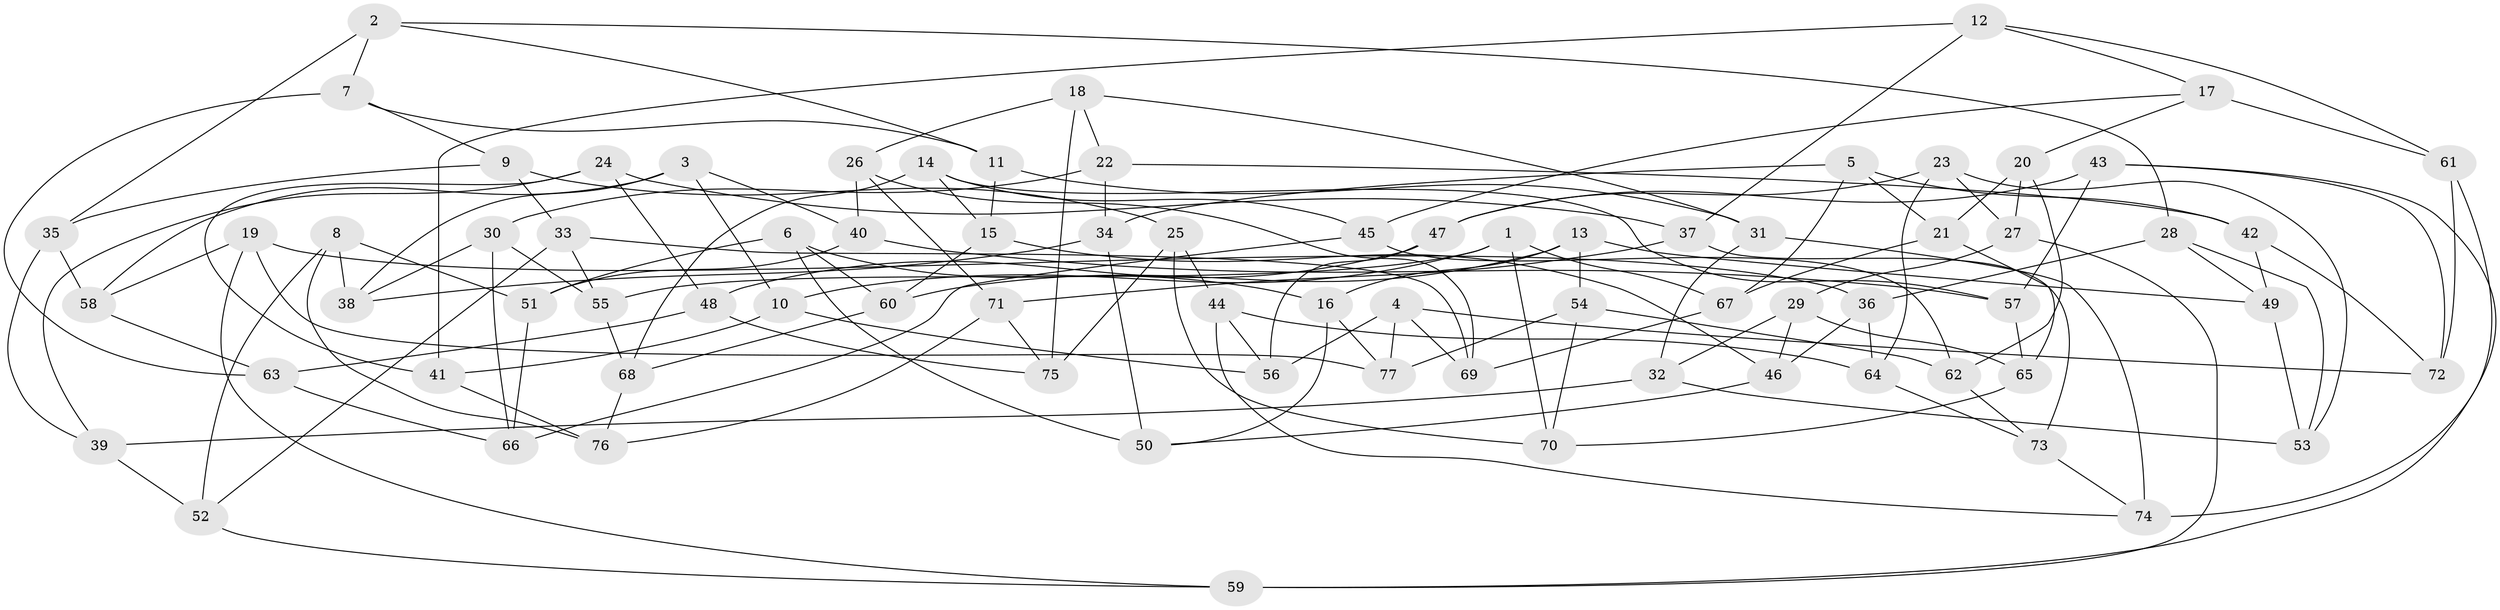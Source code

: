 // Generated by graph-tools (version 1.1) at 2025/11/02/27/25 16:11:49]
// undirected, 77 vertices, 154 edges
graph export_dot {
graph [start="1"]
  node [color=gray90,style=filled];
  1;
  2;
  3;
  4;
  5;
  6;
  7;
  8;
  9;
  10;
  11;
  12;
  13;
  14;
  15;
  16;
  17;
  18;
  19;
  20;
  21;
  22;
  23;
  24;
  25;
  26;
  27;
  28;
  29;
  30;
  31;
  32;
  33;
  34;
  35;
  36;
  37;
  38;
  39;
  40;
  41;
  42;
  43;
  44;
  45;
  46;
  47;
  48;
  49;
  50;
  51;
  52;
  53;
  54;
  55;
  56;
  57;
  58;
  59;
  60;
  61;
  62;
  63;
  64;
  65;
  66;
  67;
  68;
  69;
  70;
  71;
  72;
  73;
  74;
  75;
  76;
  77;
  1 -- 10;
  1 -- 55;
  1 -- 70;
  1 -- 67;
  2 -- 11;
  2 -- 7;
  2 -- 28;
  2 -- 35;
  3 -- 58;
  3 -- 38;
  3 -- 10;
  3 -- 40;
  4 -- 77;
  4 -- 69;
  4 -- 56;
  4 -- 72;
  5 -- 67;
  5 -- 34;
  5 -- 21;
  5 -- 42;
  6 -- 60;
  6 -- 16;
  6 -- 51;
  6 -- 50;
  7 -- 63;
  7 -- 11;
  7 -- 9;
  8 -- 52;
  8 -- 51;
  8 -- 38;
  8 -- 76;
  9 -- 35;
  9 -- 25;
  9 -- 33;
  10 -- 41;
  10 -- 56;
  11 -- 31;
  11 -- 15;
  12 -- 41;
  12 -- 37;
  12 -- 17;
  12 -- 61;
  13 -- 49;
  13 -- 54;
  13 -- 16;
  13 -- 60;
  14 -- 57;
  14 -- 68;
  14 -- 15;
  14 -- 45;
  15 -- 60;
  15 -- 46;
  16 -- 50;
  16 -- 77;
  17 -- 45;
  17 -- 61;
  17 -- 20;
  18 -- 75;
  18 -- 31;
  18 -- 26;
  18 -- 22;
  19 -- 58;
  19 -- 59;
  19 -- 77;
  19 -- 36;
  20 -- 62;
  20 -- 21;
  20 -- 27;
  21 -- 65;
  21 -- 67;
  22 -- 42;
  22 -- 30;
  22 -- 34;
  23 -- 27;
  23 -- 64;
  23 -- 47;
  23 -- 53;
  24 -- 37;
  24 -- 41;
  24 -- 48;
  24 -- 39;
  25 -- 44;
  25 -- 75;
  25 -- 70;
  26 -- 40;
  26 -- 71;
  26 -- 69;
  27 -- 59;
  27 -- 29;
  28 -- 53;
  28 -- 36;
  28 -- 49;
  29 -- 65;
  29 -- 32;
  29 -- 46;
  30 -- 55;
  30 -- 38;
  30 -- 66;
  31 -- 74;
  31 -- 32;
  32 -- 53;
  32 -- 39;
  33 -- 69;
  33 -- 52;
  33 -- 55;
  34 -- 38;
  34 -- 50;
  35 -- 58;
  35 -- 39;
  36 -- 46;
  36 -- 64;
  37 -- 71;
  37 -- 73;
  39 -- 52;
  40 -- 51;
  40 -- 57;
  41 -- 76;
  42 -- 72;
  42 -- 49;
  43 -- 57;
  43 -- 59;
  43 -- 72;
  43 -- 47;
  44 -- 64;
  44 -- 74;
  44 -- 56;
  45 -- 62;
  45 -- 66;
  46 -- 50;
  47 -- 56;
  47 -- 48;
  48 -- 75;
  48 -- 63;
  49 -- 53;
  51 -- 66;
  52 -- 59;
  54 -- 70;
  54 -- 62;
  54 -- 77;
  55 -- 68;
  57 -- 65;
  58 -- 63;
  60 -- 68;
  61 -- 74;
  61 -- 72;
  62 -- 73;
  63 -- 66;
  64 -- 73;
  65 -- 70;
  67 -- 69;
  68 -- 76;
  71 -- 75;
  71 -- 76;
  73 -- 74;
}
